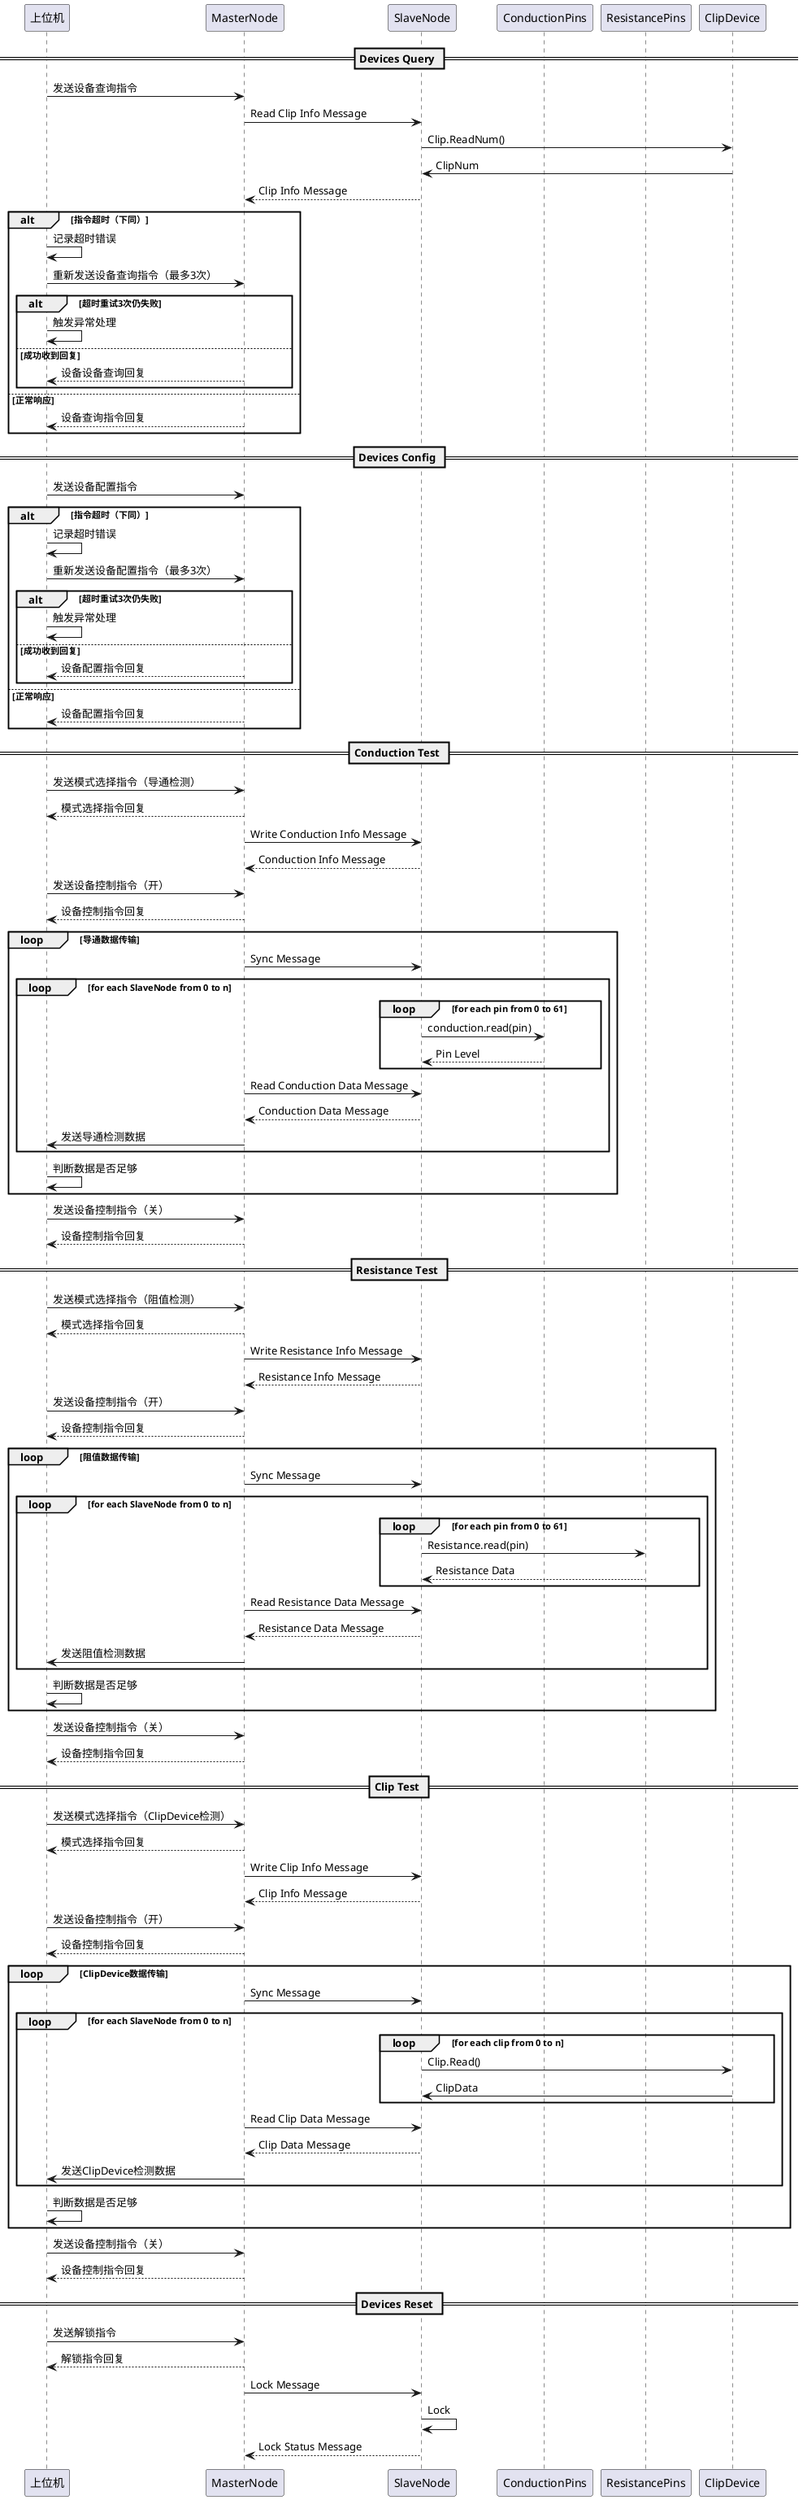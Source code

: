 @startuml
participant 上位机
participant MasterNode
participant SlaveNode
participant ConductionPins
participant ResistancePins
participant ClipDevice
== Devices Query ==
上位机 -> MasterNode : 发送设备查询指令
MasterNode -> SlaveNode : Read Clip Info Message
SlaveNode -> ClipDevice : Clip.ReadNum()
ClipDevice -> SlaveNode : ClipNum
SlaveNode --> MasterNode : Clip Info Message
alt 指令超时（下同）
    上位机 -> 上位机 : 记录超时错误
    上位机 -> MasterNode : 重新发送设备查询指令（最多3次）
    alt 超时重试3次仍失败
        上位机 -> 上位机 : 触发异常处理
    else 成功收到回复
        MasterNode --> 上位机 : 设备设备查询回复
    end
else 正常响应
    MasterNode --> 上位机 : 设备查询指令回复
end

== Devices Config ==
上位机 -> MasterNode : 发送设备配置指令
alt 指令超时（下同）
    上位机 -> 上位机 : 记录超时错误
    上位机 -> MasterNode : 重新发送设备配置指令（最多3次）
    alt 超时重试3次仍失败
        上位机 -> 上位机 : 触发异常处理
    else 成功收到回复
        MasterNode --> 上位机 : 设备配置指令回复
    end
else 正常响应
    MasterNode --> 上位机 : 设备配置指令回复
end

== Conduction Test ==
上位机 -> MasterNode : 发送模式选择指令（导通检测）
MasterNode --> 上位机 : 模式选择指令回复
MasterNode -> SlaveNode : Write Conduction Info Message
SlaveNode --> MasterNode : Conduction Info Message

上位机 -> MasterNode : 发送设备控制指令（开）
MasterNode --> 上位机 : 设备控制指令回复

loop 导通数据传输
    MasterNode -> SlaveNode : Sync Message

    loop for each SlaveNode from 0 to n

    loop for each pin from 0 to 61
        SlaveNode -> ConductionPins: conduction.read(pin)
        ConductionPins --> SlaveNode: Pin Level
    end

        MasterNode -> SlaveNode : Read Conduction Data Message
        SlaveNode --> MasterNode : Conduction Data Message
        MasterNode -> 上位机 : 发送导通检测数据
    end
    
    上位机 -> 上位机 : 判断数据是否足够
end

上位机 -> MasterNode : 发送设备控制指令（关）
MasterNode --> 上位机 : 设备控制指令回复

== Resistance Test ==
上位机 -> MasterNode : 发送模式选择指令（阻值检测）
MasterNode --> 上位机 : 模式选择指令回复
MasterNode -> SlaveNode : Write Resistance Info Message
SlaveNode --> MasterNode : Resistance Info Message
上位机 -> MasterNode : 发送设备控制指令（开）
MasterNode --> 上位机 : 设备控制指令回复

loop 阻值数据传输
    MasterNode -> SlaveNode : Sync Message

    loop for each SlaveNode from 0 to n

    loop for each pin from 0 to 61
        SlaveNode -> ResistancePins: Resistance.read(pin)
        ResistancePins --> SlaveNode: Resistance Data
    end

        MasterNode -> SlaveNode : Read Resistance Data Message
        SlaveNode --> MasterNode : Resistance Data Message
        MasterNode -> 上位机 : 发送阻值检测数据
    end
    
    上位机 -> 上位机 : 判断数据是否足够
end

上位机 -> MasterNode : 发送设备控制指令（关）
MasterNode --> 上位机 : 设备控制指令回复

== Clip Test ==
上位机 -> MasterNode : 发送模式选择指令（ClipDevice检测）
MasterNode --> 上位机 : 模式选择指令回复
MasterNode -> SlaveNode : Write Clip Info Message
SlaveNode --> MasterNode : Clip Info Message
上位机 -> MasterNode : 发送设备控制指令（开）
MasterNode --> 上位机 : 设备控制指令回复

loop ClipDevice数据传输

    MasterNode -> SlaveNode : Sync Message

    loop for each SlaveNode from 0 to n

    loop for each clip from 0 to n
        SlaveNode -> ClipDevice : Clip.Read()
        ClipDevice -> SlaveNode: ClipData
    end

        MasterNode -> SlaveNode : Read Clip Data Message
        SlaveNode --> MasterNode : Clip Data Message
        MasterNode -> 上位机 : 发送ClipDevice检测数据
    end

    上位机 -> 上位机 : 判断数据是否足够

end

上位机 -> MasterNode : 发送设备控制指令（关）
MasterNode --> 上位机 : 设备控制指令回复

== Devices Reset ==
上位机 -> MasterNode : 发送解锁指令
MasterNode --> 上位机 : 解锁指令回复
MasterNode -> SlaveNode : Lock Message
SlaveNode -> SlaveNode : Lock 
SlaveNode --> MasterNode : Lock Status Message

@enduml
